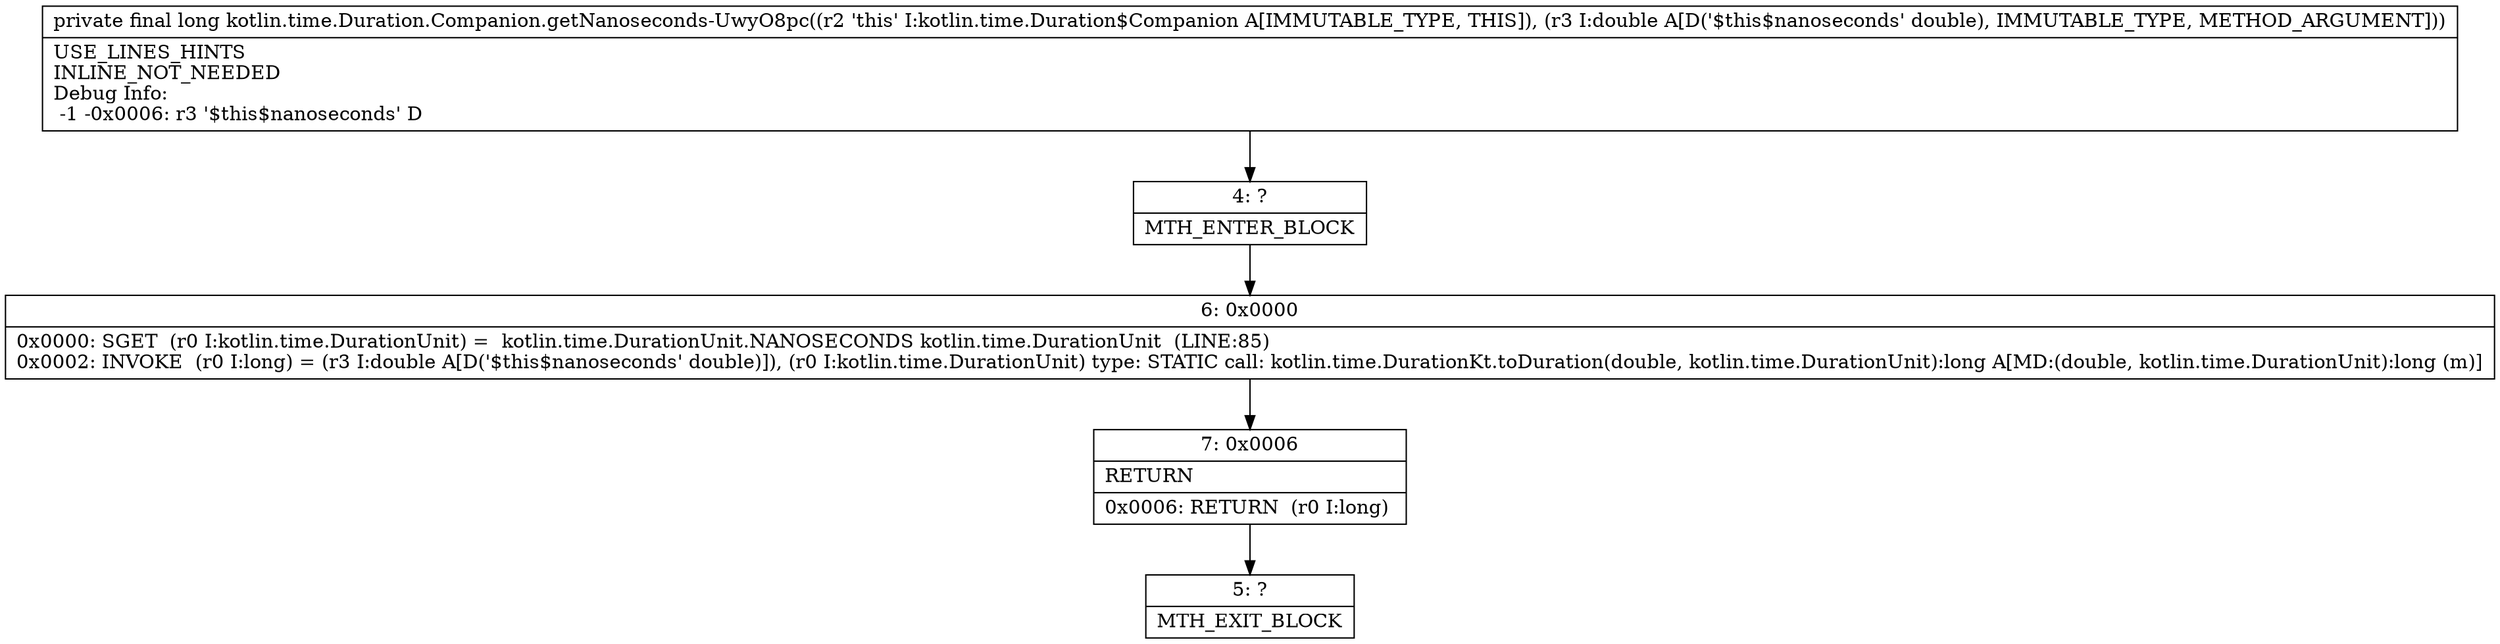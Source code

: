 digraph "CFG forkotlin.time.Duration.Companion.getNanoseconds\-UwyO8pc(D)J" {
Node_4 [shape=record,label="{4\:\ ?|MTH_ENTER_BLOCK\l}"];
Node_6 [shape=record,label="{6\:\ 0x0000|0x0000: SGET  (r0 I:kotlin.time.DurationUnit) =  kotlin.time.DurationUnit.NANOSECONDS kotlin.time.DurationUnit  (LINE:85)\l0x0002: INVOKE  (r0 I:long) = (r3 I:double A[D('$this$nanoseconds' double)]), (r0 I:kotlin.time.DurationUnit) type: STATIC call: kotlin.time.DurationKt.toDuration(double, kotlin.time.DurationUnit):long A[MD:(double, kotlin.time.DurationUnit):long (m)]\l}"];
Node_7 [shape=record,label="{7\:\ 0x0006|RETURN\l|0x0006: RETURN  (r0 I:long) \l}"];
Node_5 [shape=record,label="{5\:\ ?|MTH_EXIT_BLOCK\l}"];
MethodNode[shape=record,label="{private final long kotlin.time.Duration.Companion.getNanoseconds\-UwyO8pc((r2 'this' I:kotlin.time.Duration$Companion A[IMMUTABLE_TYPE, THIS]), (r3 I:double A[D('$this$nanoseconds' double), IMMUTABLE_TYPE, METHOD_ARGUMENT]))  | USE_LINES_HINTS\lINLINE_NOT_NEEDED\lDebug Info:\l  \-1 \-0x0006: r3 '$this$nanoseconds' D\l}"];
MethodNode -> Node_4;Node_4 -> Node_6;
Node_6 -> Node_7;
Node_7 -> Node_5;
}

